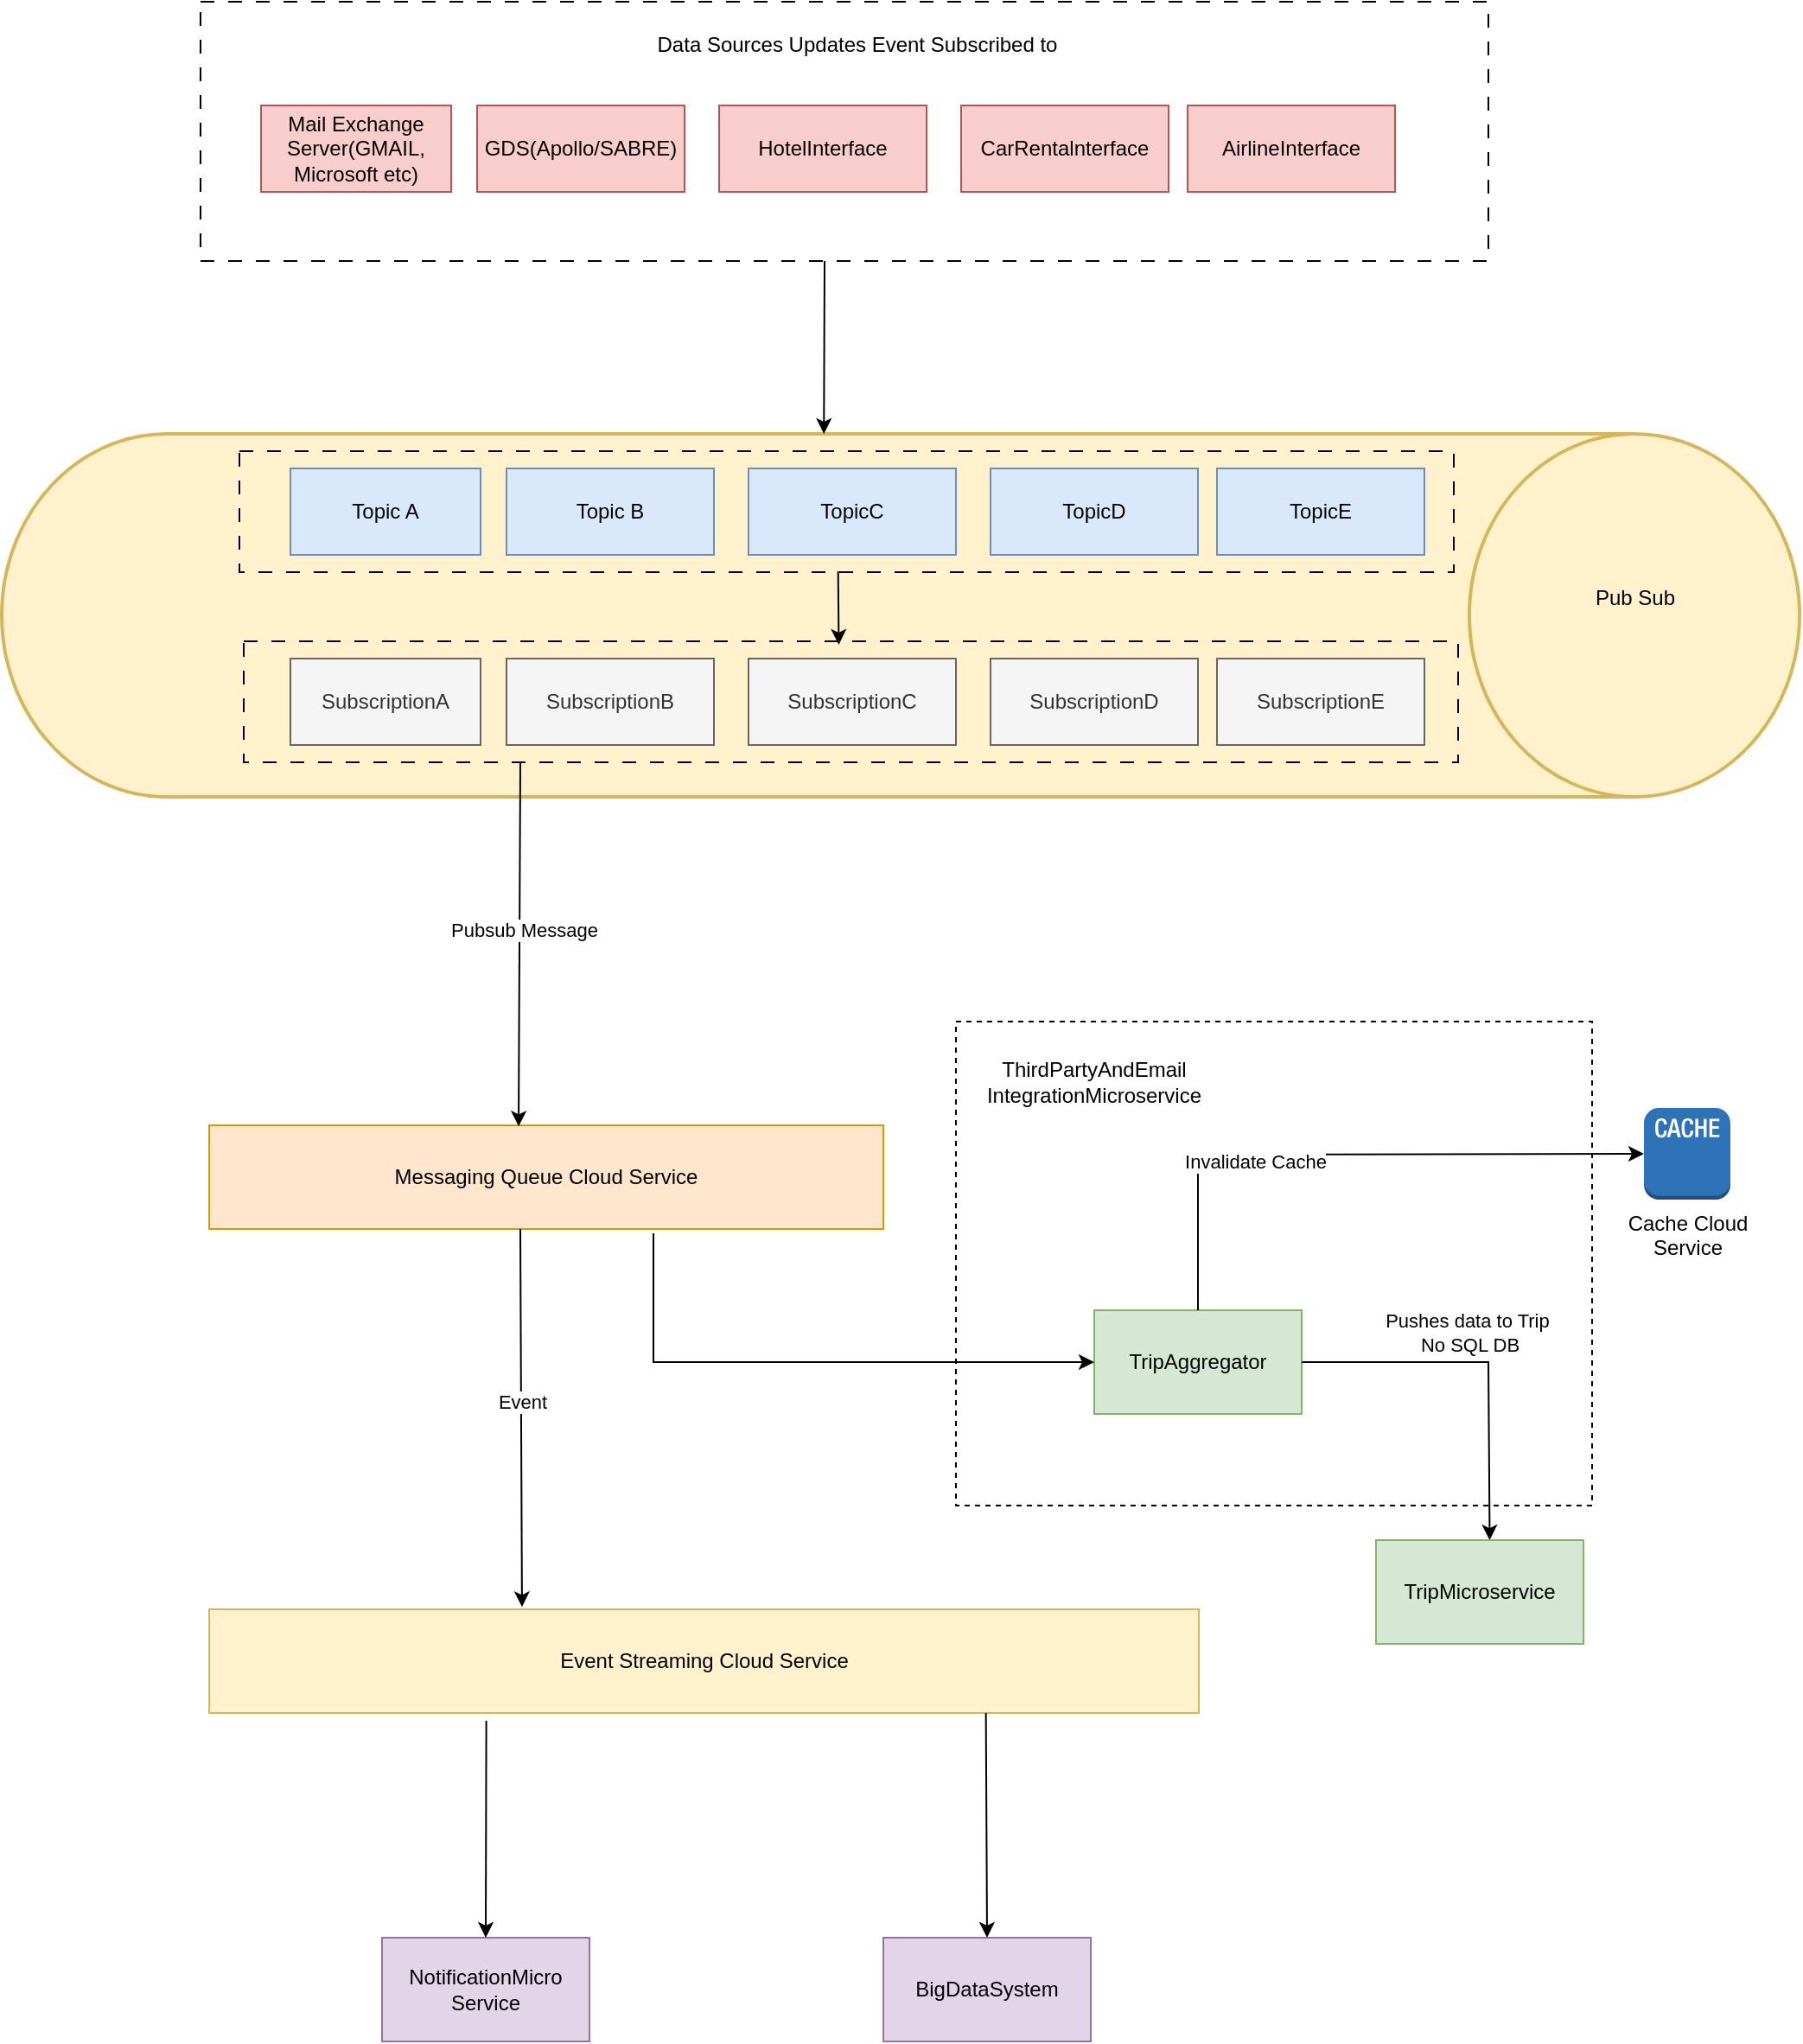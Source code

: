 <mxfile version="21.6.8" type="device">
  <diagram name="Page-1" id="OvzBWFD2ZOqrFjUkRO4O">
    <mxGraphModel dx="1300" dy="840" grid="1" gridSize="10" guides="1" tooltips="1" connect="1" arrows="1" fold="1" page="1" pageScale="1" pageWidth="850" pageHeight="1100" math="0" shadow="0">
      <root>
        <mxCell id="0" />
        <mxCell id="1" parent="0" />
        <mxCell id="3cjDMrkgoD6H-Qrcx-g_-66" value="" style="strokeWidth=2;html=1;shape=mxgraph.flowchart.direct_data;whiteSpace=wrap;labelBackgroundColor=default;fillColor=#fff2cc;strokeColor=#d6b656;" vertex="1" parent="1">
          <mxGeometry x="300" y="1200" width="1040" height="210" as="geometry" />
        </mxCell>
        <mxCell id="3cjDMrkgoD6H-Qrcx-g_-88" value="" style="rounded=0;whiteSpace=wrap;html=1;fillColor=none;dashed=1;dashPattern=8 8;" vertex="1" parent="1">
          <mxGeometry x="437.5" y="1210" width="702.5" height="70" as="geometry" />
        </mxCell>
        <mxCell id="3cjDMrkgoD6H-Qrcx-g_-30" value="" style="rounded=0;whiteSpace=wrap;html=1;fillColor=none;dashed=1;dashPattern=8 8;" vertex="1" parent="1">
          <mxGeometry x="415" y="950" width="745" height="150" as="geometry" />
        </mxCell>
        <mxCell id="3cjDMrkgoD6H-Qrcx-g_-87" value="" style="rounded=0;whiteSpace=wrap;html=1;fillColor=none;dashed=1;dashPattern=8 8;" vertex="1" parent="1">
          <mxGeometry x="440" y="1320" width="702.5" height="70" as="geometry" />
        </mxCell>
        <mxCell id="3cjDMrkgoD6H-Qrcx-g_-32" value="AirlineInterface" style="rounded=0;whiteSpace=wrap;html=1;fillColor=#f8cecc;strokeColor=#b85450;" vertex="1" parent="1">
          <mxGeometry x="986" y="1010" width="120" height="50" as="geometry" />
        </mxCell>
        <mxCell id="3cjDMrkgoD6H-Qrcx-g_-33" value="GDS(Apollo/SABRE)" style="rounded=0;whiteSpace=wrap;html=1;fillColor=#f8cecc;strokeColor=#b85450;" vertex="1" parent="1">
          <mxGeometry x="575" y="1010" width="120" height="50" as="geometry" />
        </mxCell>
        <mxCell id="3cjDMrkgoD6H-Qrcx-g_-34" value="CarRentalnterface" style="rounded=0;whiteSpace=wrap;html=1;fillColor=#f8cecc;strokeColor=#b85450;" vertex="1" parent="1">
          <mxGeometry x="855" y="1010" width="120" height="50" as="geometry" />
        </mxCell>
        <mxCell id="3cjDMrkgoD6H-Qrcx-g_-35" value="HotelInterface" style="rounded=0;whiteSpace=wrap;html=1;fillColor=#f8cecc;strokeColor=#b85450;" vertex="1" parent="1">
          <mxGeometry x="715" y="1010" width="120" height="50" as="geometry" />
        </mxCell>
        <mxCell id="3cjDMrkgoD6H-Qrcx-g_-36" value="Mail Exchange Server(GMAIL, Microsoft etc)" style="rounded=0;whiteSpace=wrap;html=1;fillColor=#f8cecc;strokeColor=#b85450;" vertex="1" parent="1">
          <mxGeometry x="450" y="1010" width="110" height="50" as="geometry" />
        </mxCell>
        <mxCell id="3cjDMrkgoD6H-Qrcx-g_-38" value="" style="rounded=0;whiteSpace=wrap;html=1;dashed=1;fillColor=none;" vertex="1" parent="1">
          <mxGeometry x="852" y="1540" width="368" height="280" as="geometry" />
        </mxCell>
        <mxCell id="3cjDMrkgoD6H-Qrcx-g_-41" value="Messaging Queue Cloud Service" style="rounded=0;whiteSpace=wrap;html=1;fillColor=#ffe6cc;strokeColor=#d79b00;" vertex="1" parent="1">
          <mxGeometry x="420" y="1600" width="390" height="60" as="geometry" />
        </mxCell>
        <mxCell id="3cjDMrkgoD6H-Qrcx-g_-57" value="TripAggregator" style="rounded=0;whiteSpace=wrap;html=1;fillColor=#d5e8d4;strokeColor=#82b366;" vertex="1" parent="1">
          <mxGeometry x="932" y="1707" width="120" height="60" as="geometry" />
        </mxCell>
        <mxCell id="3cjDMrkgoD6H-Qrcx-g_-63" value="Cache Cloud&lt;br&gt;Service" style="outlineConnect=0;dashed=0;verticalLabelPosition=bottom;verticalAlign=top;align=center;html=1;shape=mxgraph.aws3.cache_node;fillColor=#2E73B8;gradientColor=none;" vertex="1" parent="1">
          <mxGeometry x="1250" y="1590" width="50" height="53" as="geometry" />
        </mxCell>
        <mxCell id="3cjDMrkgoD6H-Qrcx-g_-64" value="" style="endArrow=classic;html=1;rounded=0;exitX=0.5;exitY=0;exitDx=0;exitDy=0;entryX=0;entryY=0.5;entryDx=0;entryDy=0;entryPerimeter=0;" edge="1" parent="1" source="3cjDMrkgoD6H-Qrcx-g_-57" target="3cjDMrkgoD6H-Qrcx-g_-63">
          <mxGeometry width="50" height="50" relative="1" as="geometry">
            <mxPoint x="522" y="1660" as="sourcePoint" />
            <mxPoint x="572" y="1610" as="targetPoint" />
            <Array as="points">
              <mxPoint x="992" y="1617" />
            </Array>
          </mxGeometry>
        </mxCell>
        <mxCell id="3cjDMrkgoD6H-Qrcx-g_-65" value="Invalidate Cache" style="edgeLabel;html=1;align=center;verticalAlign=middle;resizable=0;points=[];" vertex="1" connectable="0" parent="3cjDMrkgoD6H-Qrcx-g_-64">
          <mxGeometry x="-0.295" y="-3" relative="1" as="geometry">
            <mxPoint y="1" as="offset" />
          </mxGeometry>
        </mxCell>
        <mxCell id="3cjDMrkgoD6H-Qrcx-g_-67" value="Data Sources Updates Event Subscribed to" style="text;html=1;strokeColor=none;fillColor=none;align=center;verticalAlign=middle;whiteSpace=wrap;rounded=0;" vertex="1" parent="1">
          <mxGeometry x="505" y="960" width="580" height="30" as="geometry" />
        </mxCell>
        <mxCell id="3cjDMrkgoD6H-Qrcx-g_-75" value="TopicE" style="rounded=0;whiteSpace=wrap;html=1;fillColor=#dae8fc;strokeColor=#6c8ebf;" vertex="1" parent="1">
          <mxGeometry x="1003" y="1220" width="120" height="50" as="geometry" />
        </mxCell>
        <mxCell id="3cjDMrkgoD6H-Qrcx-g_-76" value="Topic B" style="rounded=0;whiteSpace=wrap;html=1;fillColor=#dae8fc;strokeColor=#6c8ebf;" vertex="1" parent="1">
          <mxGeometry x="592" y="1220" width="120" height="50" as="geometry" />
        </mxCell>
        <mxCell id="3cjDMrkgoD6H-Qrcx-g_-77" value="TopicD" style="rounded=0;whiteSpace=wrap;html=1;fillColor=#dae8fc;strokeColor=#6c8ebf;" vertex="1" parent="1">
          <mxGeometry x="872" y="1220" width="120" height="50" as="geometry" />
        </mxCell>
        <mxCell id="3cjDMrkgoD6H-Qrcx-g_-78" value="TopicC" style="rounded=0;whiteSpace=wrap;html=1;fillColor=#dae8fc;strokeColor=#6c8ebf;" vertex="1" parent="1">
          <mxGeometry x="732" y="1220" width="120" height="50" as="geometry" />
        </mxCell>
        <mxCell id="3cjDMrkgoD6H-Qrcx-g_-79" value="Topic A" style="rounded=0;whiteSpace=wrap;html=1;fillColor=#dae8fc;strokeColor=#6c8ebf;" vertex="1" parent="1">
          <mxGeometry x="467" y="1220" width="110" height="50" as="geometry" />
        </mxCell>
        <mxCell id="3cjDMrkgoD6H-Qrcx-g_-81" value="Pub Sub" style="text;html=1;strokeColor=none;fillColor=none;align=center;verticalAlign=middle;whiteSpace=wrap;rounded=0;" vertex="1" parent="1">
          <mxGeometry x="1215" y="1280" width="60" height="30" as="geometry" />
        </mxCell>
        <mxCell id="3cjDMrkgoD6H-Qrcx-g_-82" value="SubscriptionE" style="rounded=0;whiteSpace=wrap;html=1;fillColor=#f5f5f5;fontColor=#333333;strokeColor=#666666;" vertex="1" parent="1">
          <mxGeometry x="1003" y="1330" width="120" height="50" as="geometry" />
        </mxCell>
        <mxCell id="3cjDMrkgoD6H-Qrcx-g_-83" value="SubscriptionB" style="rounded=0;whiteSpace=wrap;html=1;fillColor=#f5f5f5;fontColor=#333333;strokeColor=#666666;" vertex="1" parent="1">
          <mxGeometry x="592" y="1330" width="120" height="50" as="geometry" />
        </mxCell>
        <mxCell id="3cjDMrkgoD6H-Qrcx-g_-84" value="SubscriptionD" style="rounded=0;whiteSpace=wrap;html=1;fillColor=#f5f5f5;fontColor=#333333;strokeColor=#666666;" vertex="1" parent="1">
          <mxGeometry x="872" y="1330" width="120" height="50" as="geometry" />
        </mxCell>
        <mxCell id="3cjDMrkgoD6H-Qrcx-g_-85" value="SubscriptionC" style="rounded=0;whiteSpace=wrap;html=1;fillColor=#f5f5f5;fontColor=#333333;strokeColor=#666666;" vertex="1" parent="1">
          <mxGeometry x="732" y="1330" width="120" height="50" as="geometry" />
        </mxCell>
        <mxCell id="3cjDMrkgoD6H-Qrcx-g_-86" value="SubscriptionA" style="rounded=0;whiteSpace=wrap;html=1;fillColor=#f5f5f5;fontColor=#333333;strokeColor=#666666;" vertex="1" parent="1">
          <mxGeometry x="467" y="1330" width="110" height="50" as="geometry" />
        </mxCell>
        <mxCell id="3cjDMrkgoD6H-Qrcx-g_-89" value="" style="endArrow=classic;html=1;rounded=0;exitX=0.493;exitY=0.993;exitDx=0;exitDy=0;exitPerimeter=0;entryX=0.49;entryY=0.028;entryDx=0;entryDy=0;entryPerimeter=0;" edge="1" parent="1" source="3cjDMrkgoD6H-Qrcx-g_-88" target="3cjDMrkgoD6H-Qrcx-g_-87">
          <mxGeometry width="50" height="50" relative="1" as="geometry">
            <mxPoint x="780" y="1330" as="sourcePoint" />
            <mxPoint x="830" y="1280" as="targetPoint" />
          </mxGeometry>
        </mxCell>
        <mxCell id="3cjDMrkgoD6H-Qrcx-g_-90" value="" style="endArrow=classic;html=1;rounded=0;exitX=0.5;exitY=1;exitDx=0;exitDy=0;entryX=0.459;entryY=0.011;entryDx=0;entryDy=0;entryPerimeter=0;" edge="1" parent="1" target="3cjDMrkgoD6H-Qrcx-g_-41">
          <mxGeometry width="50" height="50" relative="1" as="geometry">
            <mxPoint x="600" y="1390" as="sourcePoint" />
            <mxPoint x="601.21" y="1573.08" as="targetPoint" />
          </mxGeometry>
        </mxCell>
        <mxCell id="3cjDMrkgoD6H-Qrcx-g_-106" value="Pubsub Message" style="edgeLabel;html=1;align=center;verticalAlign=middle;resizable=0;points=[];" vertex="1" connectable="0" parent="3cjDMrkgoD6H-Qrcx-g_-90">
          <mxGeometry x="-0.08" y="2" relative="1" as="geometry">
            <mxPoint as="offset" />
          </mxGeometry>
        </mxCell>
        <mxCell id="3cjDMrkgoD6H-Qrcx-g_-92" value="" style="endArrow=classic;html=1;rounded=0;entryX=0.473;entryY=0.011;entryDx=0;entryDy=0;entryPerimeter=0;" edge="1" parent="1">
          <mxGeometry width="50" height="50" relative="1" as="geometry">
            <mxPoint x="776" y="1100" as="sourcePoint" />
            <mxPoint x="775.61" y="1200" as="targetPoint" />
          </mxGeometry>
        </mxCell>
        <mxCell id="3cjDMrkgoD6H-Qrcx-g_-99" value="Event Streaming Cloud Service" style="rounded=0;whiteSpace=wrap;html=1;fillColor=#fff2cc;strokeColor=#d6b656;" vertex="1" parent="1">
          <mxGeometry x="420" y="1880" width="572.5" height="60" as="geometry" />
        </mxCell>
        <mxCell id="3cjDMrkgoD6H-Qrcx-g_-100" value="" style="endArrow=classic;html=1;rounded=0;exitX=0.25;exitY=1;exitDx=0;exitDy=0;entryX=0.172;entryY=-0.022;entryDx=0;entryDy=0;entryPerimeter=0;" edge="1" parent="1">
          <mxGeometry width="50" height="50" relative="1" as="geometry">
            <mxPoint x="600" y="1660" as="sourcePoint" />
            <mxPoint x="600.97" y="1878.68" as="targetPoint" />
          </mxGeometry>
        </mxCell>
        <mxCell id="3cjDMrkgoD6H-Qrcx-g_-105" value="Event" style="edgeLabel;html=1;align=center;verticalAlign=middle;resizable=0;points=[];" vertex="1" connectable="0" parent="3cjDMrkgoD6H-Qrcx-g_-100">
          <mxGeometry x="-0.093" relative="1" as="geometry">
            <mxPoint y="1" as="offset" />
          </mxGeometry>
        </mxCell>
        <mxCell id="3cjDMrkgoD6H-Qrcx-g_-101" value="NotificationMicro&lt;br&gt;Service" style="rounded=0;whiteSpace=wrap;html=1;fillColor=#e1d5e7;strokeColor=#9673a6;" vertex="1" parent="1">
          <mxGeometry x="520" y="2070" width="120" height="60" as="geometry" />
        </mxCell>
        <mxCell id="3cjDMrkgoD6H-Qrcx-g_-102" value="BigDataSystem" style="rounded=0;whiteSpace=wrap;html=1;fillColor=#e1d5e7;strokeColor=#9673a6;" vertex="1" parent="1">
          <mxGeometry x="810" y="2070" width="120" height="60" as="geometry" />
        </mxCell>
        <mxCell id="3cjDMrkgoD6H-Qrcx-g_-103" value="" style="endArrow=classic;html=1;rounded=0;exitX=0.28;exitY=1.074;exitDx=0;exitDy=0;exitPerimeter=0;" edge="1" parent="1" source="3cjDMrkgoD6H-Qrcx-g_-99">
          <mxGeometry width="50" height="50" relative="1" as="geometry">
            <mxPoint x="790" y="2000" as="sourcePoint" />
            <mxPoint x="580" y="2070" as="targetPoint" />
          </mxGeometry>
        </mxCell>
        <mxCell id="3cjDMrkgoD6H-Qrcx-g_-104" value="" style="endArrow=classic;html=1;rounded=0;exitX=0.28;exitY=1.074;exitDx=0;exitDy=0;exitPerimeter=0;entryX=0.5;entryY=0;entryDx=0;entryDy=0;" edge="1" parent="1" target="3cjDMrkgoD6H-Qrcx-g_-102">
          <mxGeometry width="50" height="50" relative="1" as="geometry">
            <mxPoint x="869.33" y="1940" as="sourcePoint" />
            <mxPoint x="869.33" y="2066" as="targetPoint" />
          </mxGeometry>
        </mxCell>
        <mxCell id="3cjDMrkgoD6H-Qrcx-g_-108" value="ThirdPartyAndEmail&lt;br&gt;IntegrationMicroservice" style="text;html=1;strokeColor=none;fillColor=none;align=center;verticalAlign=middle;whiteSpace=wrap;rounded=0;" vertex="1" parent="1">
          <mxGeometry x="902" y="1560" width="60" height="30" as="geometry" />
        </mxCell>
        <mxCell id="3cjDMrkgoD6H-Qrcx-g_-109" value="" style="endArrow=classic;html=1;rounded=0;exitX=0.659;exitY=1.041;exitDx=0;exitDy=0;exitPerimeter=0;entryX=0;entryY=0.5;entryDx=0;entryDy=0;" edge="1" parent="1" source="3cjDMrkgoD6H-Qrcx-g_-41" target="3cjDMrkgoD6H-Qrcx-g_-57">
          <mxGeometry width="50" height="50" relative="1" as="geometry">
            <mxPoint x="780" y="1790" as="sourcePoint" />
            <mxPoint x="830" y="1740" as="targetPoint" />
            <Array as="points">
              <mxPoint x="677" y="1737" />
            </Array>
          </mxGeometry>
        </mxCell>
        <mxCell id="3cjDMrkgoD6H-Qrcx-g_-110" value="" style="endArrow=classic;html=1;rounded=0;entryX=0.548;entryY=0.001;entryDx=0;entryDy=0;exitX=1;exitY=0.5;exitDx=0;exitDy=0;entryPerimeter=0;" edge="1" parent="1" target="3cjDMrkgoD6H-Qrcx-g_-112" source="3cjDMrkgoD6H-Qrcx-g_-57">
          <mxGeometry width="50" height="50" relative="1" as="geometry">
            <mxPoint x="1085" y="1620" as="sourcePoint" />
            <mxPoint x="1275" y="1589.193" as="targetPoint" />
            <Array as="points">
              <mxPoint x="1160" y="1737" />
            </Array>
          </mxGeometry>
        </mxCell>
        <mxCell id="3cjDMrkgoD6H-Qrcx-g_-111" value="Pushes data to Trip&amp;nbsp;&lt;br&gt;No SQL DB" style="edgeLabel;html=1;align=center;verticalAlign=middle;resizable=0;points=[];" vertex="1" connectable="0" parent="3cjDMrkgoD6H-Qrcx-g_-110">
          <mxGeometry x="-0.177" relative="1" as="geometry">
            <mxPoint x="10" y="-17" as="offset" />
          </mxGeometry>
        </mxCell>
        <mxCell id="3cjDMrkgoD6H-Qrcx-g_-112" value="TripMicroservice" style="rounded=0;whiteSpace=wrap;html=1;fillColor=#d5e8d4;strokeColor=#82b366;" vertex="1" parent="1">
          <mxGeometry x="1095" y="1840" width="120" height="60" as="geometry" />
        </mxCell>
      </root>
    </mxGraphModel>
  </diagram>
</mxfile>
